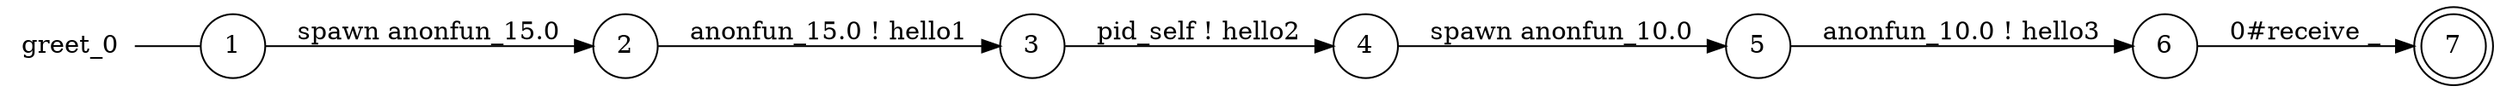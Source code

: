 digraph greet_0 {
	rankdir="LR";
	n_0 [label="greet_0", shape="plaintext"];
	n_1 [id="8", shape=circle, label="3"];
	n_2 [id="1", shape=circle, label="1"];
	n_0 -> n_2 [arrowhead=none];
	n_3 [id="7", shape=circle, label="5"];
	n_4 [id="4", shape=circle, label="4"];
	n_5 [id="3", shape=circle, label="2"];
	n_6 [id="2", shape=circle, label="6"];
	n_7 [id="5", shape=doublecircle, label="7"];

	n_6 -> n_7 [id="[$e|4]", label="0#receive _"];
	n_2 -> n_5 [id="[$e|2]", label="spawn anonfun_15.0"];
	n_1 -> n_4 [id="[$e|1]", label="pid_self ! hello2"];
	n_5 -> n_1 [id="[$e|5]", label="anonfun_15.0 ! hello1"];
	n_3 -> n_6 [id="[$e|7]", label="anonfun_10.0 ! hello3"];
	n_4 -> n_3 [id="[$e|6]", label="spawn anonfun_10.0"];
}
